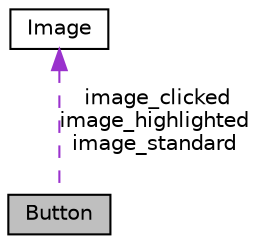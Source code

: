 digraph "Button"
{
 // LATEX_PDF_SIZE
  edge [fontname="Helvetica",fontsize="10",labelfontname="Helvetica",labelfontsize="10"];
  node [fontname="Helvetica",fontsize="10",shape=record];
  Node1 [label="Button",height=0.2,width=0.4,color="black", fillcolor="grey75", style="filled", fontcolor="black",tooltip=" "];
  Node2 -> Node1 [dir="back",color="darkorchid3",fontsize="10",style="dashed",label=" image_clicked\nimage_highlighted\nimage_standard" ,fontname="Helvetica"];
  Node2 [label="Image",height=0.2,width=0.4,color="black", fillcolor="white", style="filled",URL="$classImage.html",tooltip=" "];
}
